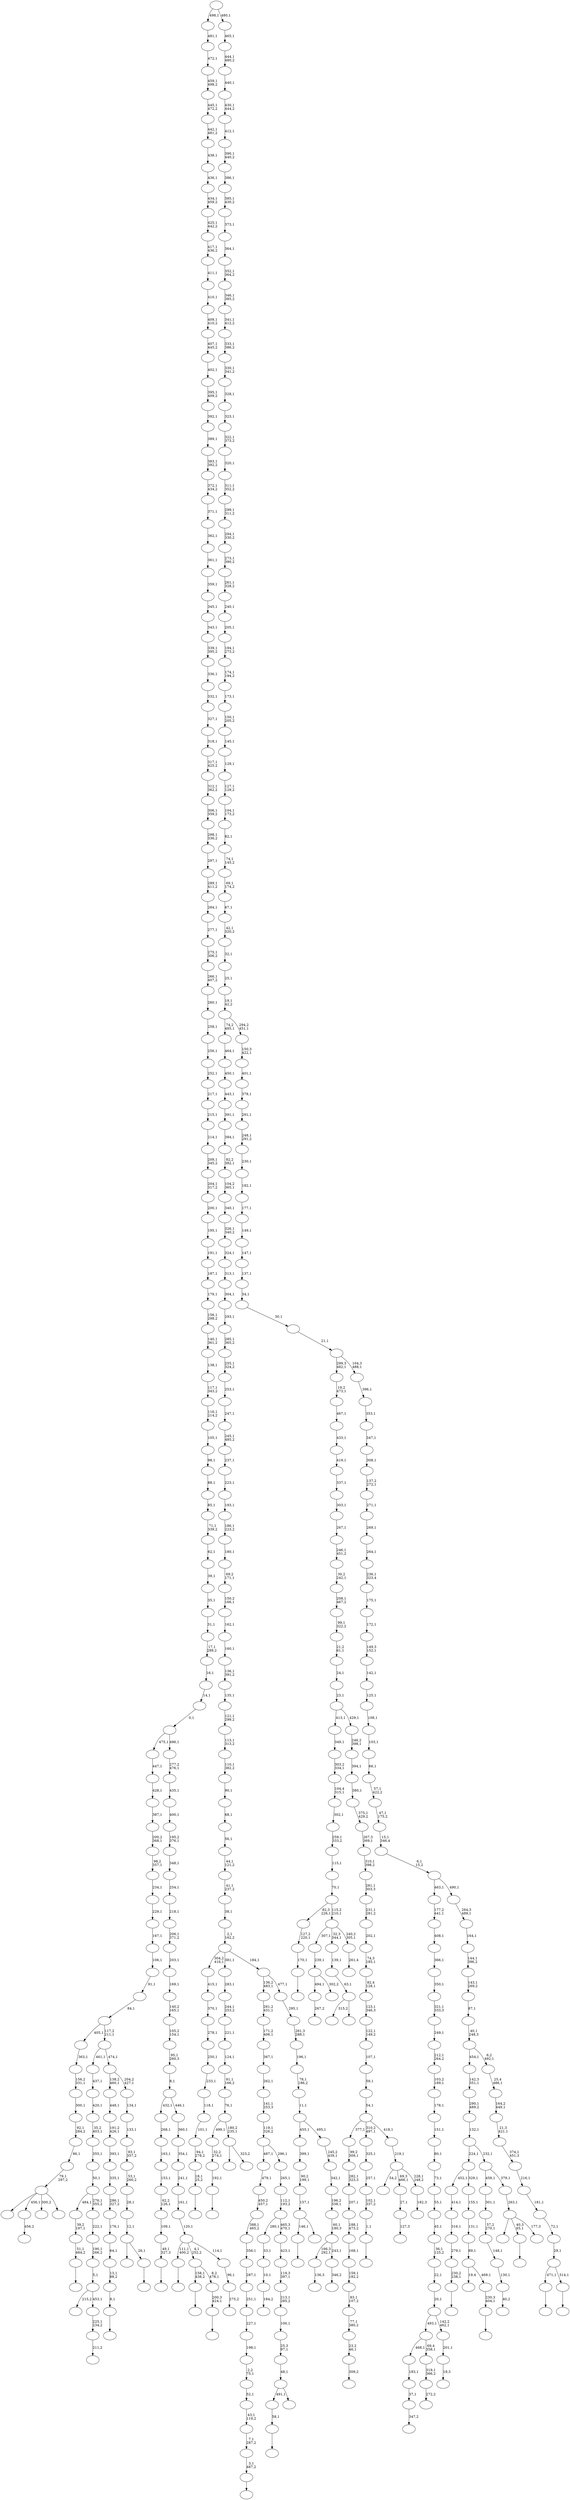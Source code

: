 digraph T {
	550 [label=""]
	549 [label=""]
	548 [label=""]
	547 [label=""]
	546 [label=""]
	545 [label=""]
	544 [label=""]
	543 [label=""]
	542 [label=""]
	541 [label=""]
	540 [label=""]
	539 [label=""]
	538 [label=""]
	537 [label=""]
	536 [label=""]
	535 [label=""]
	534 [label=""]
	533 [label=""]
	532 [label=""]
	531 [label=""]
	530 [label=""]
	529 [label=""]
	528 [label=""]
	527 [label=""]
	526 [label=""]
	525 [label=""]
	524 [label=""]
	523 [label=""]
	522 [label=""]
	521 [label=""]
	520 [label=""]
	519 [label=""]
	518 [label=""]
	517 [label=""]
	516 [label=""]
	515 [label=""]
	514 [label=""]
	513 [label=""]
	512 [label=""]
	511 [label=""]
	510 [label=""]
	509 [label=""]
	508 [label=""]
	507 [label=""]
	506 [label=""]
	505 [label=""]
	504 [label=""]
	503 [label=""]
	502 [label=""]
	501 [label=""]
	500 [label=""]
	499 [label=""]
	498 [label=""]
	497 [label=""]
	496 [label=""]
	495 [label=""]
	494 [label=""]
	493 [label=""]
	492 [label=""]
	491 [label=""]
	490 [label=""]
	489 [label=""]
	488 [label=""]
	487 [label=""]
	486 [label=""]
	485 [label=""]
	484 [label=""]
	483 [label=""]
	482 [label=""]
	481 [label=""]
	480 [label=""]
	479 [label=""]
	478 [label=""]
	477 [label=""]
	476 [label=""]
	475 [label=""]
	474 [label=""]
	473 [label=""]
	472 [label=""]
	471 [label=""]
	470 [label=""]
	469 [label=""]
	468 [label=""]
	467 [label=""]
	466 [label=""]
	465 [label=""]
	464 [label=""]
	463 [label=""]
	462 [label=""]
	461 [label=""]
	460 [label=""]
	459 [label=""]
	458 [label=""]
	457 [label=""]
	456 [label=""]
	455 [label=""]
	454 [label=""]
	453 [label=""]
	452 [label=""]
	451 [label=""]
	450 [label=""]
	449 [label=""]
	448 [label=""]
	447 [label=""]
	446 [label=""]
	445 [label=""]
	444 [label=""]
	443 [label=""]
	442 [label=""]
	441 [label=""]
	440 [label=""]
	439 [label=""]
	438 [label=""]
	437 [label=""]
	436 [label=""]
	435 [label=""]
	434 [label=""]
	433 [label=""]
	432 [label=""]
	431 [label=""]
	430 [label=""]
	429 [label=""]
	428 [label=""]
	427 [label=""]
	426 [label=""]
	425 [label=""]
	424 [label=""]
	423 [label=""]
	422 [label=""]
	421 [label=""]
	420 [label=""]
	419 [label=""]
	418 [label=""]
	417 [label=""]
	416 [label=""]
	415 [label=""]
	414 [label=""]
	413 [label=""]
	412 [label=""]
	411 [label=""]
	410 [label=""]
	409 [label=""]
	408 [label=""]
	407 [label=""]
	406 [label=""]
	405 [label=""]
	404 [label=""]
	403 [label=""]
	402 [label=""]
	401 [label=""]
	400 [label=""]
	399 [label=""]
	398 [label=""]
	397 [label=""]
	396 [label=""]
	395 [label=""]
	394 [label=""]
	393 [label=""]
	392 [label=""]
	391 [label=""]
	390 [label=""]
	389 [label=""]
	388 [label=""]
	387 [label=""]
	386 [label=""]
	385 [label=""]
	384 [label=""]
	383 [label=""]
	382 [label=""]
	381 [label=""]
	380 [label=""]
	379 [label=""]
	378 [label=""]
	377 [label=""]
	376 [label=""]
	375 [label=""]
	374 [label=""]
	373 [label=""]
	372 [label=""]
	371 [label=""]
	370 [label=""]
	369 [label=""]
	368 [label=""]
	367 [label=""]
	366 [label=""]
	365 [label=""]
	364 [label=""]
	363 [label=""]
	362 [label=""]
	361 [label=""]
	360 [label=""]
	359 [label=""]
	358 [label=""]
	357 [label=""]
	356 [label=""]
	355 [label=""]
	354 [label=""]
	353 [label=""]
	352 [label=""]
	351 [label=""]
	350 [label=""]
	349 [label=""]
	348 [label=""]
	347 [label=""]
	346 [label=""]
	345 [label=""]
	344 [label=""]
	343 [label=""]
	342 [label=""]
	341 [label=""]
	340 [label=""]
	339 [label=""]
	338 [label=""]
	337 [label=""]
	336 [label=""]
	335 [label=""]
	334 [label=""]
	333 [label=""]
	332 [label=""]
	331 [label=""]
	330 [label=""]
	329 [label=""]
	328 [label=""]
	327 [label=""]
	326 [label=""]
	325 [label=""]
	324 [label=""]
	323 [label=""]
	322 [label=""]
	321 [label=""]
	320 [label=""]
	319 [label=""]
	318 [label=""]
	317 [label=""]
	316 [label=""]
	315 [label=""]
	314 [label=""]
	313 [label=""]
	312 [label=""]
	311 [label=""]
	310 [label=""]
	309 [label=""]
	308 [label=""]
	307 [label=""]
	306 [label=""]
	305 [label=""]
	304 [label=""]
	303 [label=""]
	302 [label=""]
	301 [label=""]
	300 [label=""]
	299 [label=""]
	298 [label=""]
	297 [label=""]
	296 [label=""]
	295 [label=""]
	294 [label=""]
	293 [label=""]
	292 [label=""]
	291 [label=""]
	290 [label=""]
	289 [label=""]
	288 [label=""]
	287 [label=""]
	286 [label=""]
	285 [label=""]
	284 [label=""]
	283 [label=""]
	282 [label=""]
	281 [label=""]
	280 [label=""]
	279 [label=""]
	278 [label=""]
	277 [label=""]
	276 [label=""]
	275 [label=""]
	274 [label=""]
	273 [label=""]
	272 [label=""]
	271 [label=""]
	270 [label=""]
	269 [label=""]
	268 [label=""]
	267 [label=""]
	266 [label=""]
	265 [label=""]
	264 [label=""]
	263 [label=""]
	262 [label=""]
	261 [label=""]
	260 [label=""]
	259 [label=""]
	258 [label=""]
	257 [label=""]
	256 [label=""]
	255 [label=""]
	254 [label=""]
	253 [label=""]
	252 [label=""]
	251 [label=""]
	250 [label=""]
	249 [label=""]
	248 [label=""]
	247 [label=""]
	246 [label=""]
	245 [label=""]
	244 [label=""]
	243 [label=""]
	242 [label=""]
	241 [label=""]
	240 [label=""]
	239 [label=""]
	238 [label=""]
	237 [label=""]
	236 [label=""]
	235 [label=""]
	234 [label=""]
	233 [label=""]
	232 [label=""]
	231 [label=""]
	230 [label=""]
	229 [label=""]
	228 [label=""]
	227 [label=""]
	226 [label=""]
	225 [label=""]
	224 [label=""]
	223 [label=""]
	222 [label=""]
	221 [label=""]
	220 [label=""]
	219 [label=""]
	218 [label=""]
	217 [label=""]
	216 [label=""]
	215 [label=""]
	214 [label=""]
	213 [label=""]
	212 [label=""]
	211 [label=""]
	210 [label=""]
	209 [label=""]
	208 [label=""]
	207 [label=""]
	206 [label=""]
	205 [label=""]
	204 [label=""]
	203 [label=""]
	202 [label=""]
	201 [label=""]
	200 [label=""]
	199 [label=""]
	198 [label=""]
	197 [label=""]
	196 [label=""]
	195 [label=""]
	194 [label=""]
	193 [label=""]
	192 [label=""]
	191 [label=""]
	190 [label=""]
	189 [label=""]
	188 [label=""]
	187 [label=""]
	186 [label=""]
	185 [label=""]
	184 [label=""]
	183 [label=""]
	182 [label=""]
	181 [label=""]
	180 [label=""]
	179 [label=""]
	178 [label=""]
	177 [label=""]
	176 [label=""]
	175 [label=""]
	174 [label=""]
	173 [label=""]
	172 [label=""]
	171 [label=""]
	170 [label=""]
	169 [label=""]
	168 [label=""]
	167 [label=""]
	166 [label=""]
	165 [label=""]
	164 [label=""]
	163 [label=""]
	162 [label=""]
	161 [label=""]
	160 [label=""]
	159 [label=""]
	158 [label=""]
	157 [label=""]
	156 [label=""]
	155 [label=""]
	154 [label=""]
	153 [label=""]
	152 [label=""]
	151 [label=""]
	150 [label=""]
	149 [label=""]
	148 [label=""]
	147 [label=""]
	146 [label=""]
	145 [label=""]
	144 [label=""]
	143 [label=""]
	142 [label=""]
	141 [label=""]
	140 [label=""]
	139 [label=""]
	138 [label=""]
	137 [label=""]
	136 [label=""]
	135 [label=""]
	134 [label=""]
	133 [label=""]
	132 [label=""]
	131 [label=""]
	130 [label=""]
	129 [label=""]
	128 [label=""]
	127 [label=""]
	126 [label=""]
	125 [label=""]
	124 [label=""]
	123 [label=""]
	122 [label=""]
	121 [label=""]
	120 [label=""]
	119 [label=""]
	118 [label=""]
	117 [label=""]
	116 [label=""]
	115 [label=""]
	114 [label=""]
	113 [label=""]
	112 [label=""]
	111 [label=""]
	110 [label=""]
	109 [label=""]
	108 [label=""]
	107 [label=""]
	106 [label=""]
	105 [label=""]
	104 [label=""]
	103 [label=""]
	102 [label=""]
	101 [label=""]
	100 [label=""]
	99 [label=""]
	98 [label=""]
	97 [label=""]
	96 [label=""]
	95 [label=""]
	94 [label=""]
	93 [label=""]
	92 [label=""]
	91 [label=""]
	90 [label=""]
	89 [label=""]
	88 [label=""]
	87 [label=""]
	86 [label=""]
	85 [label=""]
	84 [label=""]
	83 [label=""]
	82 [label=""]
	81 [label=""]
	80 [label=""]
	79 [label=""]
	78 [label=""]
	77 [label=""]
	76 [label=""]
	75 [label=""]
	74 [label=""]
	73 [label=""]
	72 [label=""]
	71 [label=""]
	70 [label=""]
	69 [label=""]
	68 [label=""]
	67 [label=""]
	66 [label=""]
	65 [label=""]
	64 [label=""]
	63 [label=""]
	62 [label=""]
	61 [label=""]
	60 [label=""]
	59 [label=""]
	58 [label=""]
	57 [label=""]
	56 [label=""]
	55 [label=""]
	54 [label=""]
	53 [label=""]
	52 [label=""]
	51 [label=""]
	50 [label=""]
	49 [label=""]
	48 [label=""]
	47 [label=""]
	46 [label=""]
	45 [label=""]
	44 [label=""]
	43 [label=""]
	42 [label=""]
	41 [label=""]
	40 [label=""]
	39 [label=""]
	38 [label=""]
	37 [label=""]
	36 [label=""]
	35 [label=""]
	34 [label=""]
	33 [label=""]
	32 [label=""]
	31 [label=""]
	30 [label=""]
	29 [label=""]
	28 [label=""]
	27 [label=""]
	26 [label=""]
	25 [label=""]
	24 [label=""]
	23 [label=""]
	22 [label=""]
	21 [label=""]
	20 [label=""]
	19 [label=""]
	18 [label=""]
	17 [label=""]
	16 [label=""]
	15 [label=""]
	14 [label=""]
	13 [label=""]
	12 [label=""]
	11 [label=""]
	10 [label=""]
	9 [label=""]
	8 [label=""]
	7 [label=""]
	6 [label=""]
	5 [label=""]
	4 [label=""]
	3 [label=""]
	2 [label=""]
	1 [label=""]
	0 [label=""]
	549 -> 550 [label=""]
	548 -> 549 [label="3,1\n487,2"]
	547 -> 548 [label="7,1\n287,2"]
	546 -> 547 [label="43,1\n119,2"]
	545 -> 546 [label="52,1"]
	544 -> 545 [label="2,2\n75,1"]
	543 -> 544 [label="198,1"]
	542 -> 543 [label="227,1"]
	541 -> 542 [label="251,1"]
	540 -> 541 [label="287,1"]
	539 -> 540 [label="356,1"]
	538 -> 539 [label="388,1\n465,2"]
	537 -> 538 [label="450,2\n457,1"]
	536 -> 537 [label="479,1"]
	534 -> 535 [label="267,2"]
	532 -> 533 [label="184,2"]
	531 -> 532 [label="10,1"]
	530 -> 531 [label="33,1"]
	527 -> 528 [label=""]
	525 -> 526 [label="136,3"]
	522 -> 523 [label="127,3"]
	521 -> 522 [label="27,1"]
	519 -> 520 [label="347,2"]
	518 -> 519 [label="37,1"]
	517 -> 518 [label="183,1"]
	515 -> 516 [label=""]
	513 -> 514 [label=""]
	512 -> 513 [label="230,2\n238,1"]
	511 -> 512 [label="279,1"]
	510 -> 511 [label="316,1"]
	509 -> 510 [label="414,1"]
	505 -> 506 [label=""]
	502 -> 503 [label=""]
	501 -> 502 [label="49,1\n327,3"]
	500 -> 501 [label="109,1"]
	499 -> 500 [label="62,2\n126,1"]
	498 -> 499 [label="153,1"]
	497 -> 498 [label="163,1"]
	496 -> 497 [label="268,1"]
	494 -> 495 [label="40,2"]
	493 -> 494 [label="130,1"]
	492 -> 493 [label="148,1"]
	491 -> 492 [label="57,2\n270,1"]
	490 -> 491 [label="301,1"]
	488 -> 534 [label="494,1"]
	488 -> 489 [label="302,2"]
	487 -> 488 [label="239,1"]
	485 -> 486 [label="456,2"]
	483 -> 484 [label=""]
	481 -> 515 [label="146,1"]
	481 -> 482 [label=""]
	480 -> 481 [label="157,1"]
	479 -> 480 [label="90,2\n199,1"]
	478 -> 479 [label="399,1"]
	475 -> 476 [label=""]
	474 -> 475 [label="51,1\n484,2"]
	473 -> 474 [label="39,2\n197,1"]
	471 -> 472 [label="309,2"]
	470 -> 471 [label="23,2\n46,1"]
	469 -> 470 [label="77,1\n380,2"]
	468 -> 469 [label="83,1\n107,2"]
	467 -> 468 [label="159,1\n182,2"]
	466 -> 467 [label="168,1"]
	465 -> 466 [label="188,1\n473,2"]
	464 -> 465 [label="207,1"]
	463 -> 464 [label="282,1\n323,3"]
	462 -> 463 [label="99,2\n309,1"]
	460 -> 461 [label="272,2"]
	459 -> 460 [label="319,1\n366,2"]
	458 -> 517 [label="468,1"]
	458 -> 459 [label="69,4\n358,1"]
	455 -> 456 [label="19,3"]
	454 -> 455 [label="201,1"]
	453 -> 458 [label="493,1"]
	453 -> 454 [label="142,2\n462,1"]
	452 -> 453 [label="20,1"]
	451 -> 452 [label="22,1"]
	450 -> 451 [label="36,1\n125,2"]
	449 -> 450 [label="45,1"]
	448 -> 449 [label="55,1"]
	447 -> 448 [label="73,1"]
	446 -> 447 [label="80,1"]
	445 -> 446 [label="151,1"]
	444 -> 445 [label="178,1"]
	443 -> 444 [label="103,2\n189,1"]
	442 -> 443 [label="212,1\n264,2"]
	441 -> 442 [label="249,1"]
	440 -> 441 [label="321,1\n333,3"]
	439 -> 440 [label="350,1"]
	438 -> 439 [label="366,1"]
	437 -> 438 [label="408,1"]
	436 -> 437 [label="177,2\n441,1"]
	434 -> 508 [label=""]
	434 -> 485 [label="456,1"]
	434 -> 457 [label="300,2"]
	434 -> 435 [label=""]
	433 -> 434 [label="79,1\n297,2"]
	432 -> 433 [label="86,1"]
	431 -> 432 [label="92,1\n284,2"]
	430 -> 431 [label="300,1"]
	429 -> 430 [label="156,2\n331,1"]
	428 -> 429 [label="363,1"]
	426 -> 427 [label=""]
	425 -> 426 [label="1,1"]
	424 -> 425 [label="102,1\n337,2"]
	423 -> 424 [label="257,1"]
	422 -> 423 [label="325,1"]
	420 -> 421 [label=""]
	419 -> 420 [label="9,1"]
	418 -> 419 [label="13,1\n88,2"]
	417 -> 418 [label="64,1"]
	416 -> 417 [label="176,1"]
	415 -> 416 [label="286,1\n327,2"]
	414 -> 415 [label="335,1"]
	413 -> 414 [label="393,1"]
	412 -> 413 [label="191,2\n426,1"]
	411 -> 412 [label="448,1"]
	409 -> 410 [label=""]
	408 -> 409 [label="58,1"]
	406 -> 407 [label=""]
	405 -> 406 [label="192,1"]
	404 -> 405 [label="32,2\n274,1"]
	402 -> 403 [label=""]
	401 -> 402 [label="18,1\n25,2"]
	400 -> 401 [label="94,1\n278,2"]
	399 -> 400 [label="101,1"]
	398 -> 399 [label="118,1"]
	397 -> 398 [label="233,1"]
	396 -> 397 [label="250,1"]
	395 -> 396 [label="278,1"]
	394 -> 395 [label="370,1"]
	393 -> 394 [label="415,1"]
	391 -> 392 [label=""]
	390 -> 391 [label="230,3\n404,1"]
	389 -> 507 [label="19,4"]
	389 -> 390 [label="469,1"]
	388 -> 389 [label="89,1"]
	387 -> 388 [label="131,1"]
	386 -> 387 [label="155,1"]
	385 -> 509 [label="452,1"]
	385 -> 386 [label="329,1"]
	382 -> 477 [label=""]
	382 -> 383 [label="323,2"]
	381 -> 404 [label="499,1"]
	381 -> 382 [label="180,2\n235,1"]
	380 -> 381 [label="76,1"]
	379 -> 380 [label="81,1\n166,2"]
	378 -> 379 [label="124,1"]
	377 -> 378 [label="221,1"]
	376 -> 377 [label="244,1\n253,2"]
	375 -> 376 [label="283,1"]
	373 -> 504 [label="315,2"]
	373 -> 374 [label=""]
	372 -> 373 [label="63,1"]
	371 -> 372 [label="139,1"]
	369 -> 370 [label=""]
	368 -> 369 [label="170,1"]
	367 -> 368 [label="127,2\n220,1"]
	365 -> 366 [label=""]
	363 -> 408 [label="491,1"]
	363 -> 364 [label=""]
	362 -> 363 [label="48,1"]
	361 -> 362 [label="25,3\n97,1"]
	360 -> 361 [label="100,1"]
	359 -> 360 [label="213,1\n285,2"]
	358 -> 359 [label="119,3\n397,1"]
	357 -> 358 [label="423,1"]
	356 -> 530 [label="280,1"]
	356 -> 357 [label="465,3\n470,1"]
	355 -> 356 [label="112,1\n193,2"]
	354 -> 355 [label="265,1"]
	353 -> 536 [label="487,1"]
	353 -> 354 [label="296,1"]
	352 -> 353 [label="119,1\n326,2"]
	351 -> 352 [label="141,1\n253,3"]
	350 -> 351 [label="262,1"]
	349 -> 350 [label="367,1"]
	348 -> 349 [label="171,2\n406,1"]
	347 -> 348 [label="261,2\n431,1"]
	345 -> 346 [label="261,4"]
	344 -> 487 [label="307,1"]
	344 -> 371 [label="32,3\n344,1"]
	344 -> 345 [label="240,2\n305,1"]
	343 -> 367 [label="82,3\n226,1"]
	343 -> 344 [label="115,2\n210,1"]
	342 -> 343 [label="70,1"]
	341 -> 342 [label="115,1"]
	340 -> 341 [label="259,1\n333,2"]
	339 -> 340 [label="302,1"]
	338 -> 339 [label="104,4\n315,1"]
	337 -> 338 [label="303,2\n334,1"]
	336 -> 337 [label="349,1"]
	333 -> 334 [label="211,2"]
	332 -> 333 [label="225,1\n234,2"]
	331 -> 335 [label="215,2"]
	331 -> 332 [label="453,1"]
	330 -> 331 [label="5,1"]
	329 -> 330 [label="190,1\n266,2"]
	328 -> 329 [label="222,1"]
	327 -> 473 [label="484,1"]
	327 -> 328 [label="276,1\n355,2"]
	326 -> 327 [label="50,1"]
	325 -> 326 [label="355,1"]
	324 -> 325 [label="35,2\n403,1"]
	323 -> 324 [label="420,1"]
	322 -> 323 [label="437,1"]
	320 -> 321 [label=""]
	319 -> 320 [label="200,3\n424,1"]
	318 -> 505 [label="158,1\n438,2"]
	318 -> 319 [label="8,2\n478,1"]
	316 -> 317 [label=""]
	315 -> 529 [label=""]
	315 -> 316 [label="26,1"]
	314 -> 315 [label="12,1"]
	313 -> 314 [label="28,1"]
	312 -> 313 [label="53,1\n260,2"]
	311 -> 312 [label="93,1\n357,2"]
	310 -> 311 [label="133,1"]
	309 -> 310 [label="134,1"]
	308 -> 411 [label="138,2\n460,1"]
	308 -> 309 [label="204,2\n427,1"]
	307 -> 322 [label="461,1"]
	307 -> 308 [label="474,1"]
	306 -> 428 [label="405,1"]
	306 -> 307 [label="117,2\n211,1"]
	305 -> 306 [label="84,1"]
	304 -> 305 [label="91,1"]
	303 -> 304 [label="106,1"]
	302 -> 303 [label="167,1"]
	301 -> 302 [label="229,1"]
	300 -> 301 [label="234,1"]
	299 -> 300 [label="98,2\n357,1"]
	298 -> 299 [label="200,2\n368,1"]
	297 -> 298 [label="387,1"]
	296 -> 297 [label="428,1"]
	295 -> 296 [label="447,1"]
	293 -> 384 [label=""]
	293 -> 365 [label="40,3\n65,1"]
	293 -> 294 [label="177,3"]
	292 -> 293 [label="263,1"]
	291 -> 490 [label="458,1"]
	291 -> 292 [label="379,1"]
	290 -> 385 [label="224,1"]
	290 -> 291 [label="232,1"]
	289 -> 290 [label="132,1"]
	288 -> 289 [label="290,1\n489,2"]
	287 -> 288 [label="142,3\n351,1"]
	285 -> 286 [label="346,2"]
	284 -> 525 [label="166,3\n292,1"]
	284 -> 285 [label="243,1"]
	283 -> 284 [label="60,1\n180,3"]
	282 -> 283 [label="196,2\n338,1"]
	281 -> 282 [label="342,1"]
	280 -> 281 [label="245,2\n439,1"]
	279 -> 478 [label="455,1"]
	279 -> 280 [label="495,1"]
	278 -> 279 [label="11,1"]
	277 -> 278 [label="78,1\n186,2"]
	276 -> 277 [label="196,1"]
	275 -> 276 [label="261,3\n288,1"]
	274 -> 275 [label="295,1"]
	273 -> 347 [label="136,2\n483,1"]
	273 -> 274 [label="477,1"]
	272 -> 393 [label="304,2\n416,1"]
	272 -> 375 [label="381,1"]
	272 -> 273 [label="184,1"]
	271 -> 272 [label="2,1\n162,2"]
	270 -> 271 [label="38,1"]
	269 -> 270 [label="41,1\n237,2"]
	268 -> 269 [label="44,1\n121,2"]
	267 -> 268 [label="56,1"]
	266 -> 267 [label="68,1"]
	265 -> 266 [label="90,1"]
	264 -> 265 [label="110,1\n382,2"]
	263 -> 264 [label="113,1\n313,2"]
	262 -> 263 [label="121,1\n299,2"]
	261 -> 262 [label="135,1"]
	260 -> 261 [label="136,1\n391,2"]
	259 -> 260 [label="160,1"]
	258 -> 259 [label="162,1"]
	257 -> 258 [label="150,2\n166,1"]
	256 -> 257 [label="69,2\n171,1"]
	255 -> 256 [label="180,1"]
	254 -> 255 [label="186,1\n223,2"]
	253 -> 254 [label="193,1"]
	252 -> 253 [label="223,1"]
	251 -> 252 [label="237,1"]
	250 -> 251 [label="245,1\n485,2"]
	249 -> 250 [label="247,1"]
	248 -> 249 [label="253,1"]
	247 -> 248 [label="255,1\n324,2"]
	246 -> 247 [label="285,1\n365,2"]
	245 -> 246 [label="293,1"]
	244 -> 245 [label="304,1"]
	243 -> 244 [label="313,1"]
	242 -> 243 [label="324,1"]
	241 -> 242 [label="326,1\n340,2"]
	240 -> 241 [label="340,1"]
	239 -> 240 [label="104,2\n365,1"]
	238 -> 239 [label="82,2\n382,1"]
	237 -> 238 [label="384,1"]
	236 -> 237 [label="391,1"]
	235 -> 236 [label="443,1"]
	234 -> 235 [label="450,1"]
	233 -> 234 [label="464,1"]
	231 -> 232 [label="182,3"]
	230 -> 524 [label="54,2"]
	230 -> 521 [label="69,3\n466,1"]
	230 -> 231 [label="228,1\n248,2"]
	229 -> 230 [label="219,1"]
	228 -> 462 [label="377,1"]
	228 -> 422 [label="310,2\n497,1"]
	228 -> 229 [label="418,1"]
	227 -> 228 [label="54,1"]
	226 -> 227 [label="59,1"]
	225 -> 226 [label="107,1"]
	224 -> 225 [label="122,1\n149,2"]
	223 -> 224 [label="123,1\n346,3"]
	222 -> 223 [label="82,4\n128,1"]
	221 -> 222 [label="74,3\n185,1"]
	220 -> 221 [label="202,1"]
	219 -> 220 [label="231,1\n281,2"]
	218 -> 219 [label="281,1\n303,3"]
	217 -> 218 [label="310,1\n398,2"]
	216 -> 217 [label="267,3\n369,1"]
	215 -> 216 [label="375,1\n429,2"]
	214 -> 215 [label="380,1"]
	213 -> 214 [label="394,1"]
	212 -> 213 [label="246,2\n398,1"]
	211 -> 336 [label="413,1"]
	211 -> 212 [label="429,1"]
	210 -> 211 [label="23,1"]
	209 -> 210 [label="24,1"]
	208 -> 209 [label="21,2\n61,1"]
	207 -> 208 [label="99,1\n322,2"]
	206 -> 207 [label="208,1\n467,2"]
	205 -> 206 [label="30,2\n242,1"]
	204 -> 205 [label="246,1\n451,2"]
	203 -> 204 [label="267,1"]
	202 -> 203 [label="303,1"]
	201 -> 202 [label="337,1"]
	200 -> 201 [label="419,1"]
	199 -> 200 [label="433,1"]
	198 -> 199 [label="467,1"]
	197 -> 198 [label="19,2\n473,1"]
	195 -> 196 [label="275,2"]
	194 -> 195 [label="96,1"]
	193 -> 527 [label="111,1\n400,2"]
	193 -> 318 [label="4,1\n252,2"]
	193 -> 194 [label="114,1"]
	192 -> 193 [label="120,1"]
	191 -> 192 [label="161,1"]
	190 -> 191 [label="241,1"]
	189 -> 190 [label="354,1"]
	188 -> 189 [label="360,1"]
	187 -> 496 [label="432,1"]
	187 -> 188 [label="446,1"]
	186 -> 187 [label="8,1"]
	185 -> 186 [label="95,1\n260,3"]
	184 -> 185 [label="105,2\n154,1"]
	183 -> 184 [label="140,2\n165,1"]
	182 -> 183 [label="169,1"]
	181 -> 182 [label="203,1"]
	180 -> 181 [label="206,1\n371,2"]
	179 -> 180 [label="218,1"]
	178 -> 179 [label="254,1"]
	177 -> 178 [label="348,1"]
	176 -> 177 [label="195,2\n376,1"]
	175 -> 176 [label="400,1"]
	174 -> 175 [label="435,1"]
	173 -> 174 [label="277,2\n476,1"]
	172 -> 295 [label="475,1"]
	172 -> 173 [label="496,1"]
	171 -> 172 [label="0,1"]
	170 -> 171 [label="14,1"]
	169 -> 170 [label="16,1"]
	168 -> 169 [label="17,1\n289,2"]
	167 -> 168 [label="31,1"]
	166 -> 167 [label="35,1"]
	165 -> 166 [label="39,1"]
	164 -> 165 [label="62,1"]
	163 -> 164 [label="71,1\n339,2"]
	162 -> 163 [label="85,1"]
	161 -> 162 [label="88,1"]
	160 -> 161 [label="98,1"]
	159 -> 160 [label="105,1"]
	158 -> 159 [label="116,1\n214,2"]
	157 -> 158 [label="117,1\n343,2"]
	156 -> 157 [label="138,1"]
	155 -> 156 [label="140,1\n361,2"]
	154 -> 155 [label="156,1\n298,2"]
	153 -> 154 [label="179,1"]
	152 -> 153 [label="187,1"]
	151 -> 152 [label="191,1"]
	150 -> 151 [label="195,1"]
	149 -> 150 [label="200,1"]
	148 -> 149 [label="204,1\n317,2"]
	147 -> 148 [label="209,1\n345,2"]
	146 -> 147 [label="214,1"]
	145 -> 146 [label="215,1"]
	144 -> 145 [label="217,1"]
	143 -> 144 [label="252,1"]
	142 -> 143 [label="256,1"]
	141 -> 142 [label="258,1"]
	140 -> 141 [label="260,1"]
	139 -> 140 [label="266,1\n407,2"]
	138 -> 139 [label="275,1\n306,2"]
	137 -> 138 [label="277,1"]
	136 -> 137 [label="284,1"]
	135 -> 136 [label="289,1\n411,2"]
	134 -> 135 [label="297,1"]
	133 -> 134 [label="298,1\n336,2"]
	132 -> 133 [label="306,1\n359,2"]
	131 -> 132 [label="312,1\n362,2"]
	130 -> 131 [label="317,1\n425,2"]
	129 -> 130 [label="318,1"]
	128 -> 129 [label="327,1"]
	127 -> 128 [label="332,1"]
	126 -> 127 [label="336,1"]
	125 -> 126 [label="339,1\n395,2"]
	124 -> 125 [label="343,1"]
	123 -> 124 [label="345,1"]
	122 -> 123 [label="359,1"]
	121 -> 122 [label="361,1"]
	120 -> 121 [label="362,1"]
	119 -> 120 [label="371,1"]
	118 -> 119 [label="372,1\n434,2"]
	117 -> 118 [label="383,1\n392,2"]
	116 -> 117 [label="389,1"]
	115 -> 116 [label="392,1"]
	114 -> 115 [label="395,1\n409,2"]
	113 -> 114 [label="402,1"]
	112 -> 113 [label="407,1\n445,2"]
	111 -> 112 [label="409,1\n410,2"]
	110 -> 111 [label="410,1"]
	109 -> 110 [label="411,1"]
	108 -> 109 [label="417,1\n436,2"]
	107 -> 108 [label="425,1\n442,2"]
	106 -> 107 [label="434,1\n459,2"]
	105 -> 106 [label="436,1"]
	104 -> 105 [label="438,1"]
	103 -> 104 [label="442,1\n481,2"]
	102 -> 103 [label="445,1\n472,2"]
	101 -> 102 [label="459,1\n498,2"]
	100 -> 101 [label="472,1"]
	99 -> 100 [label="481,1"]
	97 -> 98 [label=""]
	96 -> 483 [label="471,1"]
	96 -> 97 [label="314,1"]
	95 -> 96 [label="29,1"]
	94 -> 95 [label="72,1"]
	93 -> 94 [label="181,1"]
	92 -> 93 [label="216,1"]
	91 -> 92 [label="374,1\n451,3"]
	90 -> 91 [label="21,3\n421,1"]
	89 -> 90 [label="164,2\n449,1"]
	88 -> 89 [label="25,4\n486,1"]
	87 -> 287 [label="454,1"]
	87 -> 88 [label="6,2\n492,1"]
	86 -> 87 [label="40,1\n248,3"]
	85 -> 86 [label="87,1"]
	84 -> 85 [label="143,1\n269,2"]
	83 -> 84 [label="144,1\n396,2"]
	82 -> 83 [label="164,1"]
	81 -> 82 [label="264,3\n489,1"]
	80 -> 436 [label="463,1"]
	80 -> 81 [label="490,1"]
	79 -> 80 [label="6,1\n15,2"]
	78 -> 79 [label="15,1\n346,4"]
	77 -> 78 [label="47,1\n175,2"]
	76 -> 77 [label="57,1\n422,2"]
	75 -> 76 [label="66,1"]
	74 -> 75 [label="103,1"]
	73 -> 74 [label="108,1"]
	72 -> 73 [label="125,1"]
	71 -> 72 [label="142,1"]
	70 -> 71 [label="149,3\n152,1"]
	69 -> 70 [label="172,1"]
	68 -> 69 [label="175,1"]
	67 -> 68 [label="236,1\n323,4"]
	66 -> 67 [label="264,1"]
	65 -> 66 [label="269,1"]
	64 -> 65 [label="271,1"]
	63 -> 64 [label="137,2\n272,1"]
	62 -> 63 [label="308,1"]
	61 -> 62 [label="347,1"]
	60 -> 61 [label="353,1"]
	59 -> 60 [label="396,1"]
	58 -> 197 [label="299,3\n482,1"]
	58 -> 59 [label="104,3\n488,1"]
	57 -> 58 [label="21,1"]
	56 -> 57 [label="30,1"]
	55 -> 56 [label="34,1"]
	54 -> 55 [label="137,1"]
	53 -> 54 [label="147,1"]
	52 -> 53 [label="149,1"]
	51 -> 52 [label="177,1"]
	50 -> 51 [label="182,1"]
	49 -> 50 [label="230,1"]
	48 -> 49 [label="248,1\n291,2"]
	47 -> 48 [label="291,1"]
	46 -> 47 [label="378,1"]
	45 -> 46 [label="401,1"]
	44 -> 45 [label="150,3\n422,1"]
	43 -> 233 [label="74,2\n485,1"]
	43 -> 44 [label="294,2\n451,1"]
	42 -> 43 [label="19,1\n42,2"]
	41 -> 42 [label="25,1"]
	40 -> 41 [label="32,1"]
	39 -> 40 [label="42,1\n320,2"]
	38 -> 39 [label="67,1"]
	37 -> 38 [label="69,1\n174,2"]
	36 -> 37 [label="74,1\n145,2"]
	35 -> 36 [label="82,1"]
	34 -> 35 [label="104,1\n173,2"]
	33 -> 34 [label="127,1\n129,2"]
	32 -> 33 [label="129,1"]
	31 -> 32 [label="145,1"]
	30 -> 31 [label="150,1\n205,2"]
	29 -> 30 [label="173,1"]
	28 -> 29 [label="174,1\n194,2"]
	27 -> 28 [label="194,1\n273,2"]
	26 -> 27 [label="205,1"]
	25 -> 26 [label="240,1"]
	24 -> 25 [label="261,1\n328,2"]
	23 -> 24 [label="273,1\n390,2"]
	22 -> 23 [label="294,1\n330,2"]
	21 -> 22 [label="299,1\n311,2"]
	20 -> 21 [label="311,1\n352,2"]
	19 -> 20 [label="320,1"]
	18 -> 19 [label="322,1\n373,2"]
	17 -> 18 [label="323,1"]
	16 -> 17 [label="328,1"]
	15 -> 16 [label="330,1\n341,2"]
	14 -> 15 [label="333,1\n386,2"]
	13 -> 14 [label="341,1\n412,2"]
	12 -> 13 [label="346,1\n385,2"]
	11 -> 12 [label="352,1\n364,2"]
	10 -> 11 [label="364,1"]
	9 -> 10 [label="373,1"]
	8 -> 9 [label="385,1\n430,2"]
	7 -> 8 [label="386,1"]
	6 -> 7 [label="390,1\n440,2"]
	5 -> 6 [label="412,1"]
	4 -> 5 [label="430,1\n444,2"]
	3 -> 4 [label="440,1"]
	2 -> 3 [label="444,1\n480,2"]
	1 -> 2 [label="465,1"]
	0 -> 99 [label="498,1"]
	0 -> 1 [label="480,1"]
}
